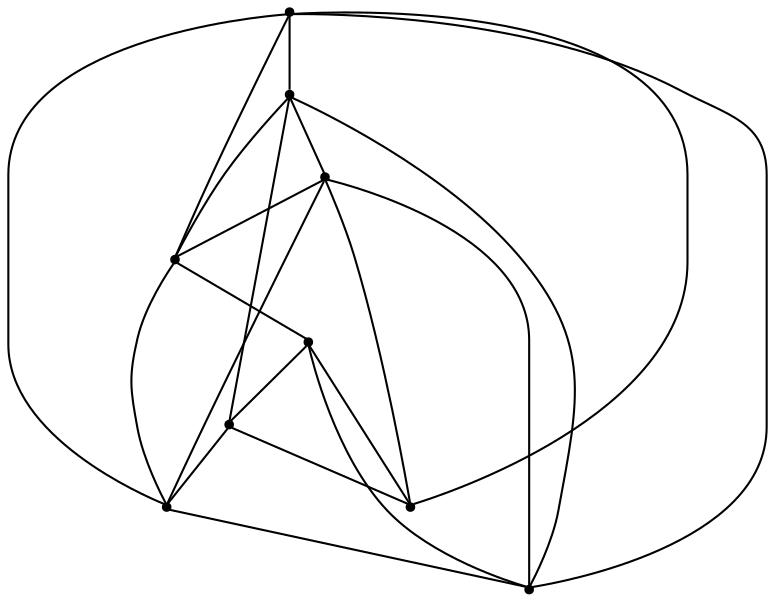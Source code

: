 graph {
  node [shape=point,comment="{\"directed\":false,\"doi\":\"10.1007/978-3-031-22203-0_22\",\"figure\":\"1 (3)\"}"]

  v0 [pos="1003.043128470969,496.2525692037574"]
  v1 [pos="736.333973766982,401.9846583572913"]
  v2 [pos="755.8621040188435,615.803688121712"]
  v3 [pos="955.8981032939841,449.1041157989738"]
  v4 [pos="689.1889485899972,449.13311176207503"]
  v5 [pos="908.7447480342809,401.9597320030465"]
  v6 [pos="889.2208146179873,615.803688121712"]
  v7 [pos="822.5435259419907,615.803688121712"]
  v8 [pos="642.0397901658619,496.28181951741215"]

  v0 -- v1 [id="-1",pos="1003.043128470969,496.2525692037574 736.333973766982,401.9846583572913 736.333973766982,401.9846583572913 736.333973766982,401.9846583572913"]
  v0 -- v2 [id="-2",pos="1003.043128470969,496.2525692037574 755.8621040188435,615.803688121712 755.8621040188435,615.803688121712 755.8621040188435,615.803688121712"]
  v0 -- v3 [id="-3",pos="1003.043128470969,496.2525692037574 955.8981032939841,449.1041157989738 955.8981032939841,449.1041157989738 955.8981032939841,449.1041157989738"]
  v3 -- v4 [id="-4",pos="955.8981032939841,449.1041157989738 689.1889485899972,449.13311176207503 689.1889485899972,449.13311176207503 689.1889485899972,449.13311176207503"]
  v3 -- v5 [id="-5",pos="955.8981032939841,449.1041157989738 908.7447480342809,401.9597320030465 908.7447480342809,401.9597320030465 908.7447480342809,401.9597320030465"]
  v5 -- v1 [id="-6",pos="908.7447480342809,401.9597320030465 736.333973766982,401.9846583572913 736.333973766982,401.9846583572913 736.333973766982,401.9846583572913"]
  v5 -- v6 [id="-7",pos="908.7447480342809,401.9597320030465 889.2208146179873,615.803688121712 889.2208146179873,615.803688121712 889.2208146179873,615.803688121712"]
  v6 -- v0 [id="-8",pos="889.2208146179873,615.803688121712 1003.043128470969,496.2525692037574 1003.043128470969,496.2525692037574 1003.043128470969,496.2525692037574"]
  v7 -- v3 [id="-9",pos="822.5435259419907,615.803688121712 955.8981032939841,449.1041157989738 955.8981032939841,449.1041157989738 955.8981032939841,449.1041157989738"]
  v7 -- v6 [id="-10",pos="822.5435259419907,615.803688121712 889.2208146179873,615.803688121712 889.2208146179873,615.803688121712 889.2208146179873,615.803688121712"]
  v8 -- v0 [id="-11",pos="642.0397901658619,496.28181951741215 1003.043128470969,496.2525692037574 1003.043128470969,496.2525692037574 1003.043128470969,496.2525692037574"]
  v8 -- v6 [id="-12",pos="642.0397901658619,496.28181951741215 889.2208146179873,615.803688121712 889.2208146179873,615.803688121712 889.2208146179873,615.803688121712"]
  v8 -- v5 [id="-13",pos="642.0397901658619,496.28181951741215 908.7447480342809,401.9597320030465 908.7447480342809,401.9597320030465 908.7447480342809,401.9597320030465"]
  v8 -- v2 [id="-14",pos="642.0397901658619,496.28181951741215 755.8621040188435,615.803688121712 755.8621040188435,615.803688121712 755.8621040188435,615.803688121712"]
  v8 -- v4 [id="-15",pos="642.0397901658619,496.28181951741215 689.1889485899972,449.13311176207503 689.1889485899972,449.13311176207503 689.1889485899972,449.13311176207503"]
  v2 -- v7 [id="-16",pos="755.8621040188435,615.803688121712 822.5435259419907,615.803688121712 822.5435259419907,615.803688121712 822.5435259419907,615.803688121712"]
  v2 -- v5 [id="-17",pos="755.8621040188435,615.803688121712 908.7447480342809,401.9597320030465 908.7447480342809,401.9597320030465 908.7447480342809,401.9597320030465"]
  v1 -- v6 [id="-18",pos="736.333973766982,401.9846583572913 889.2208146179873,615.803688121712 889.2208146179873,615.803688121712 889.2208146179873,615.803688121712"]
  v1 -- v2 [id="-19",pos="736.333973766982,401.9846583572913 755.8621040188435,615.803688121712 755.8621040188435,615.803688121712 755.8621040188435,615.803688121712"]
  v4 -- v7 [id="-20",pos="689.1889485899972,449.13311176207503 822.5435259419907,615.803688121712 822.5435259419907,615.803688121712 822.5435259419907,615.803688121712"]
  v4 -- v1 [id="-21",pos="689.1889485899972,449.13311176207503 736.333973766982,401.9846583572913 736.333973766982,401.9846583572913 736.333973766982,401.9846583572913"]
}